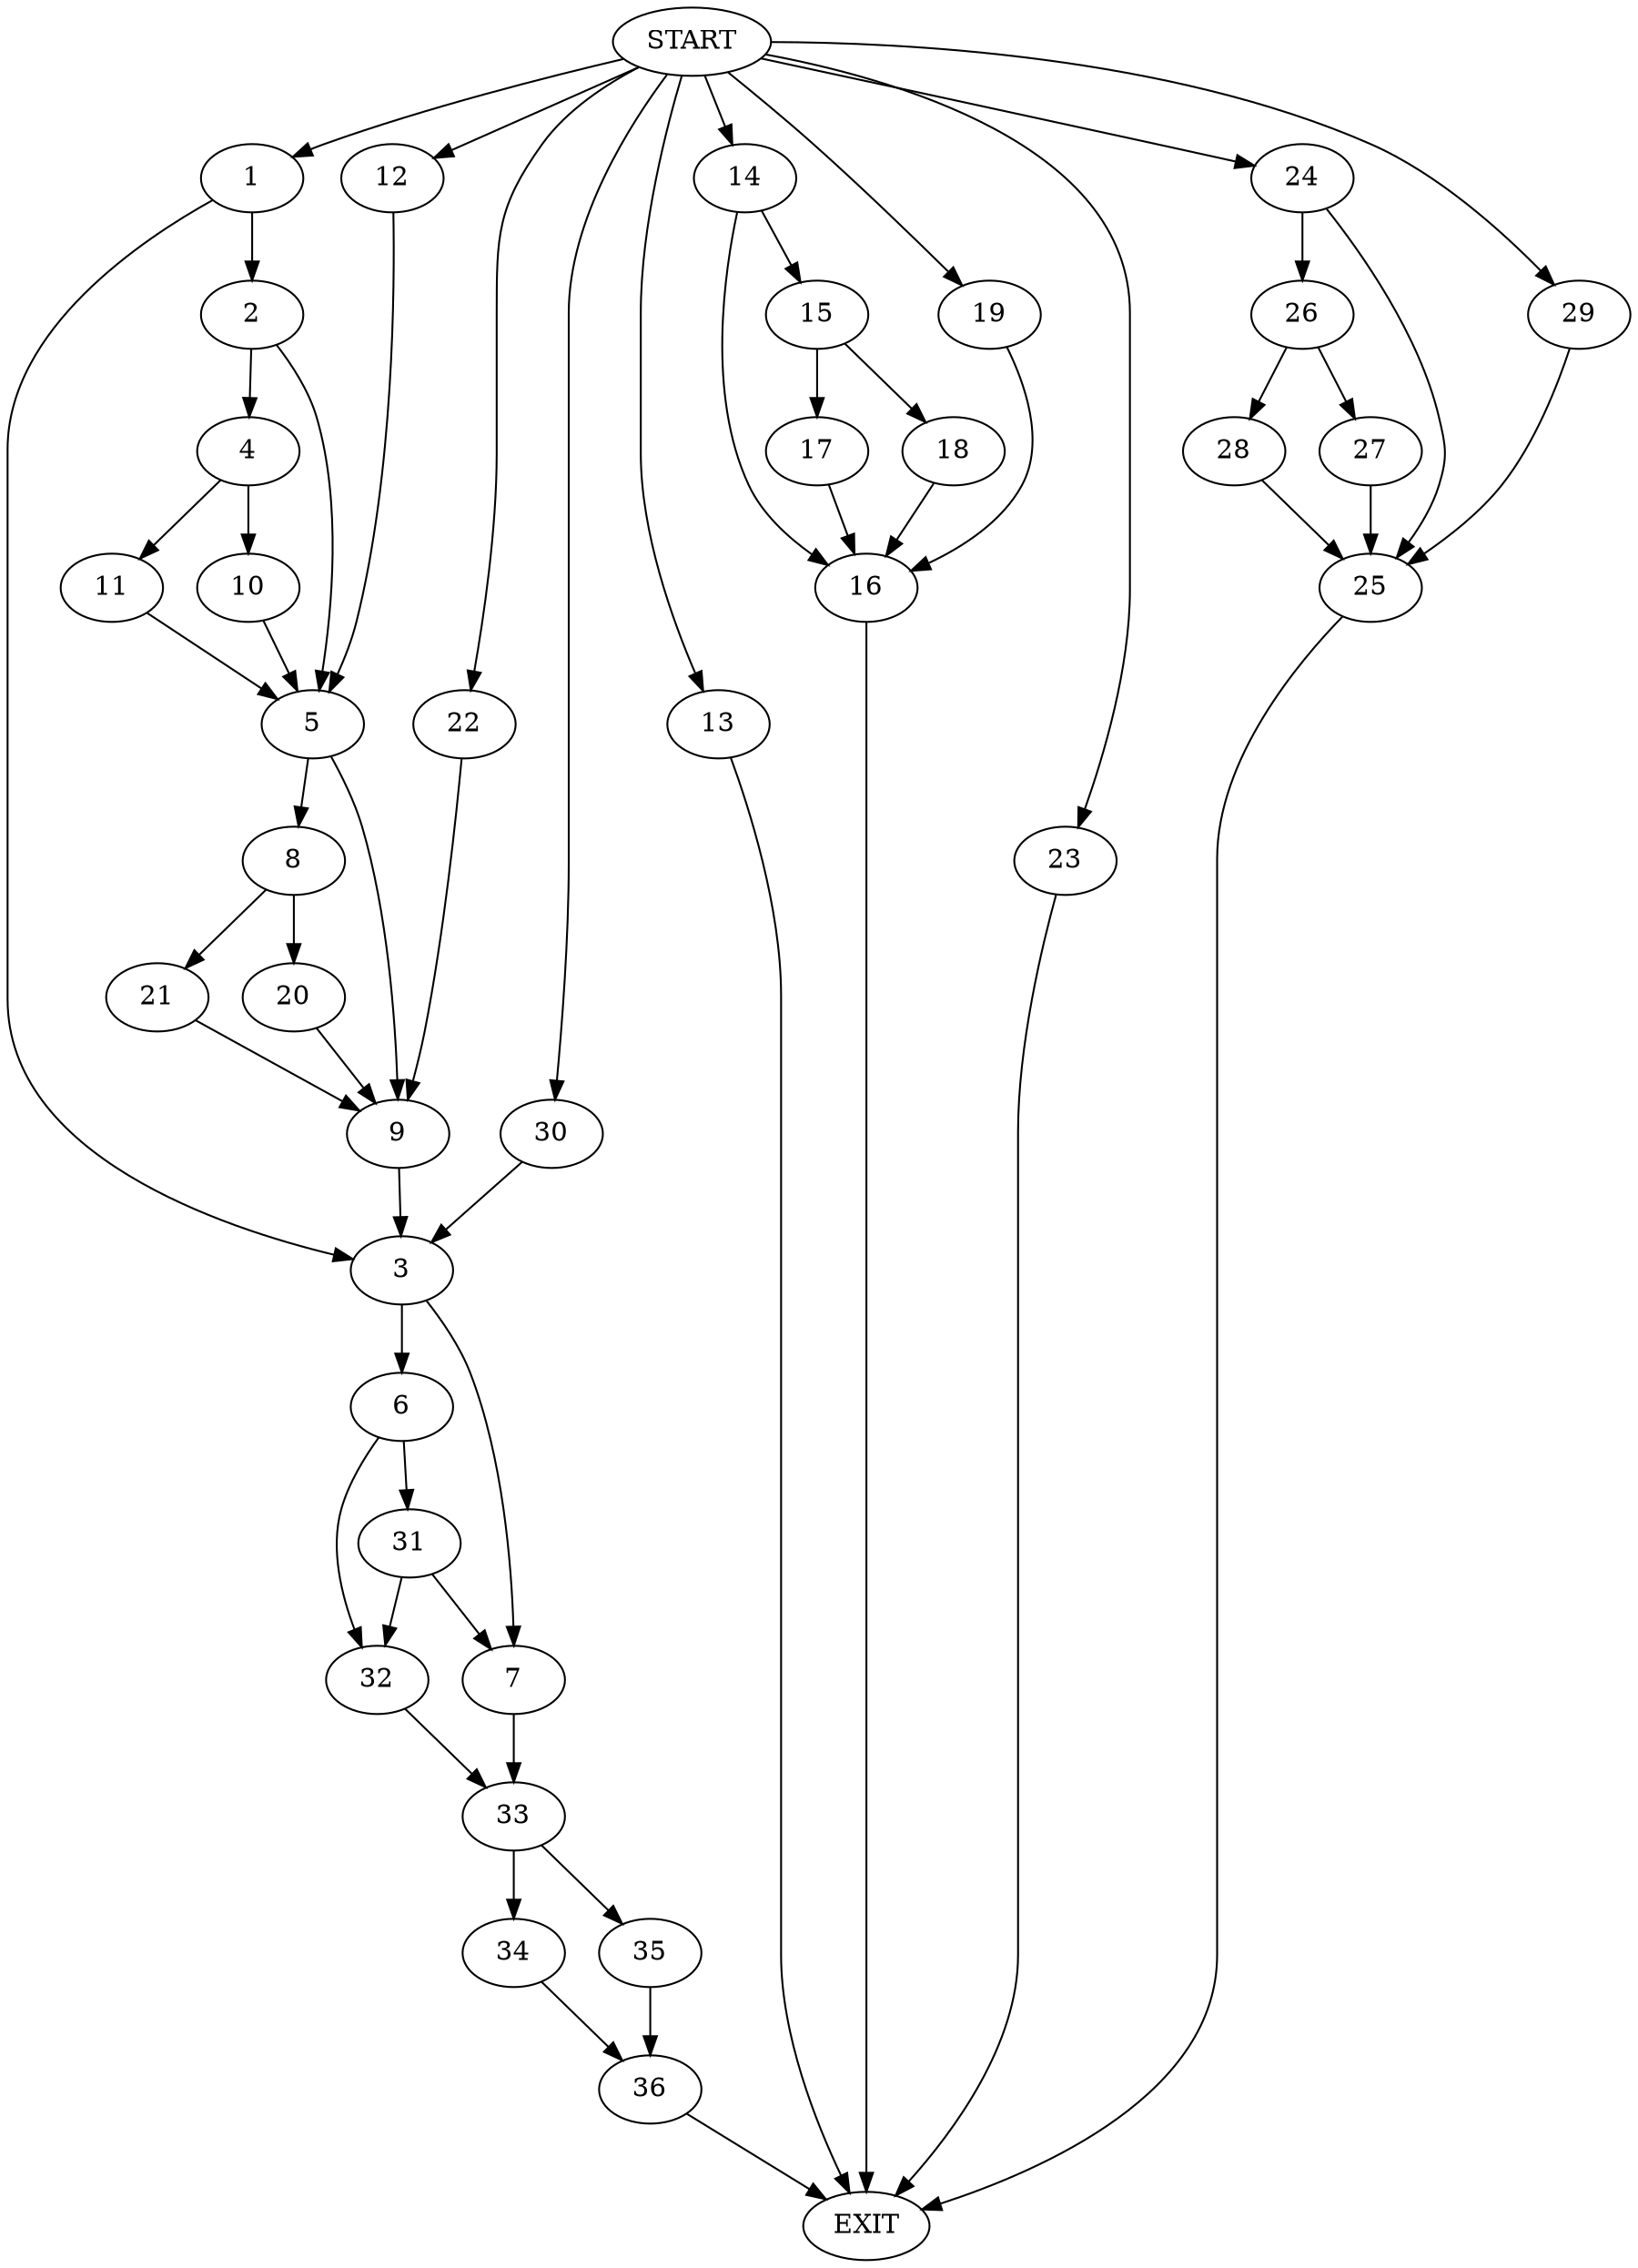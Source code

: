 digraph {
0 [label="START"]
37 [label="EXIT"]
0 -> 1
1 -> 2
1 -> 3
2 -> 4
2 -> 5
3 -> 6
3 -> 7
5 -> 8
5 -> 9
4 -> 10
4 -> 11
10 -> 5
11 -> 5
0 -> 12
12 -> 5
0 -> 13
13 -> 37
0 -> 14
14 -> 15
14 -> 16
15 -> 17
15 -> 18
16 -> 37
18 -> 16
17 -> 16
0 -> 19
19 -> 16
9 -> 3
8 -> 20
8 -> 21
20 -> 9
21 -> 9
0 -> 22
22 -> 9
0 -> 23
23 -> 37
0 -> 24
24 -> 25
24 -> 26
26 -> 27
26 -> 28
25 -> 37
28 -> 25
27 -> 25
0 -> 29
29 -> 25
0 -> 30
30 -> 3
6 -> 31
6 -> 32
7 -> 33
31 -> 32
31 -> 7
32 -> 33
33 -> 34
33 -> 35
34 -> 36
35 -> 36
36 -> 37
}
